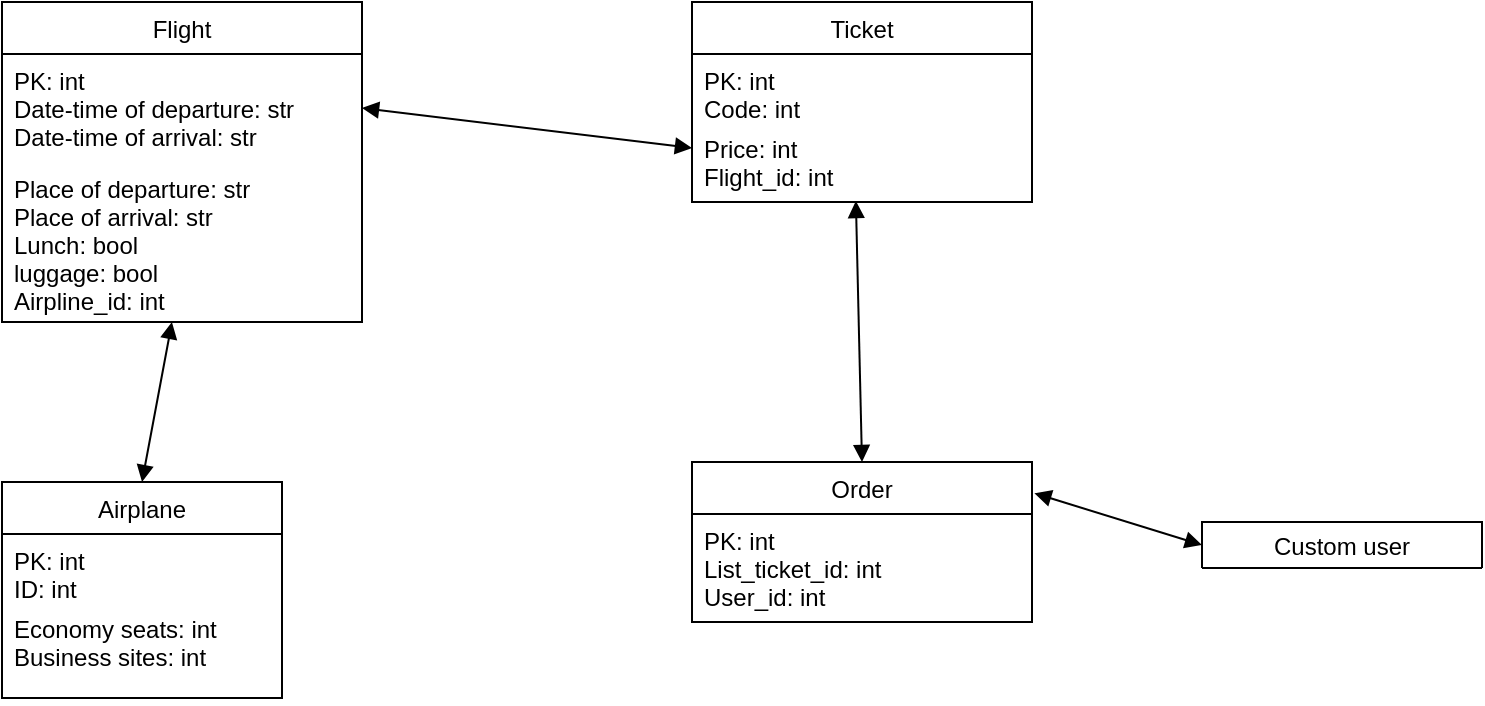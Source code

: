 <mxfile version="20.5.3" type="embed"><diagram id="yxwqODcV9XcFq13wuEIJ" name="Page-1"><mxGraphModel dx="1070" dy="768" grid="1" gridSize="10" guides="1" tooltips="1" connect="1" arrows="1" fold="1" page="1" pageScale="1" pageWidth="850" pageHeight="1100" math="0" shadow="0"><root><mxCell id="0"/><mxCell id="1" parent="0"/><mxCell id="10" value="Custom user" style="swimlane;fontStyle=0;childLayout=stackLayout;horizontal=1;startSize=26;fillColor=none;horizontalStack=0;resizeParent=1;resizeParentMax=0;resizeLast=0;collapsible=1;marginBottom=0;" parent="1" vertex="1"><mxGeometry x="680" y="500" width="140" height="23" as="geometry"/></mxCell><mxCell id="15" value="Ticket" style="swimlane;fontStyle=0;childLayout=stackLayout;horizontal=1;startSize=26;fillColor=none;horizontalStack=0;resizeParent=1;resizeParentMax=0;resizeLast=0;collapsible=1;marginBottom=0;" parent="1" vertex="1"><mxGeometry x="425" y="240" width="170" height="100" as="geometry"/></mxCell><mxCell id="16" value="PK: int&#10;Code: int" style="text;strokeColor=none;fillColor=none;align=left;verticalAlign=top;spacingLeft=4;spacingRight=4;overflow=hidden;rotatable=0;points=[[0,0.5],[1,0.5]];portConstraint=eastwest;" parent="15" vertex="1"><mxGeometry y="26" width="170" height="34" as="geometry"/></mxCell><mxCell id="18" value="Price: int&#10;Flight_id: int" style="text;strokeColor=none;fillColor=none;align=left;verticalAlign=top;spacingLeft=4;spacingRight=4;overflow=hidden;rotatable=0;points=[[0,0.5],[1,0.5]];portConstraint=eastwest;" parent="15" vertex="1"><mxGeometry y="60" width="170" height="40" as="geometry"/></mxCell><mxCell id="23" value="" style="endArrow=block;startArrow=block;endFill=1;startFill=1;html=1;rounded=0;fontFamily=Helvetica;fontSize=12;fontColor=default;entryX=0.5;entryY=0;entryDx=0;entryDy=0;exitX=0.482;exitY=0.988;exitDx=0;exitDy=0;exitPerimeter=0;" parent="1" source="18" target="38" edge="1"><mxGeometry width="160" relative="1" as="geometry"><mxPoint x="630" y="460" as="sourcePoint"/><mxPoint x="509.728" y="490" as="targetPoint"/></mxGeometry></mxCell><mxCell id="24" value="Airplane" style="swimlane;fontStyle=0;childLayout=stackLayout;horizontal=1;startSize=26;fillColor=none;horizontalStack=0;resizeParent=1;resizeParentMax=0;resizeLast=0;collapsible=1;marginBottom=0;fontFamily=Helvetica;fontSize=12;fontColor=default;" parent="1" vertex="1"><mxGeometry x="80" y="480" width="140" height="108" as="geometry"/></mxCell><mxCell id="26" value="PK: int&#10;ID: int" style="text;strokeColor=none;fillColor=none;align=left;verticalAlign=top;spacingLeft=4;spacingRight=4;overflow=hidden;rotatable=0;points=[[0,0.5],[1,0.5]];portConstraint=eastwest;fontFamily=Helvetica;fontSize=12;fontColor=default;" parent="24" vertex="1"><mxGeometry y="26" width="140" height="34" as="geometry"/></mxCell><mxCell id="25" value="Economy seats: int&#10;Business sites: int" style="text;strokeColor=none;fillColor=none;align=left;verticalAlign=top;spacingLeft=4;spacingRight=4;overflow=hidden;rotatable=0;points=[[0,0.5],[1,0.5]];portConstraint=eastwest;fontFamily=Helvetica;fontSize=12;fontColor=default;" parent="24" vertex="1"><mxGeometry y="60" width="140" height="48" as="geometry"/></mxCell><mxCell id="28" value="" style="endArrow=block;startArrow=block;endFill=1;startFill=1;html=1;rounded=0;fontFamily=Helvetica;fontSize=12;fontColor=default;exitX=1;exitY=0.5;exitDx=0;exitDy=0;entryX=0;entryY=0.5;entryDx=0;entryDy=0;" parent="1" source="30" edge="1"><mxGeometry width="160" relative="1" as="geometry"><mxPoint x="350" y="400" as="sourcePoint"/><mxPoint x="425" y="313" as="targetPoint"/></mxGeometry></mxCell><mxCell id="29" value="Flight" style="swimlane;fontStyle=0;childLayout=stackLayout;horizontal=1;startSize=26;fillColor=none;horizontalStack=0;resizeParent=1;resizeParentMax=0;resizeLast=0;collapsible=1;marginBottom=0;fontFamily=Helvetica;fontSize=12;fontColor=default;" parent="1" vertex="1"><mxGeometry x="80" y="240" width="180" height="160" as="geometry"/></mxCell><mxCell id="30" value="PK: int&#10;Date-time of departure: str&#10;Date-time of arrival: str" style="text;strokeColor=none;fillColor=none;align=left;verticalAlign=top;spacingLeft=4;spacingRight=4;overflow=hidden;rotatable=0;points=[[0,0.5],[1,0.5]];portConstraint=eastwest;fontFamily=Helvetica;fontSize=12;fontColor=default;" parent="29" vertex="1"><mxGeometry y="26" width="180" height="54" as="geometry"/></mxCell><mxCell id="31" value="Place of departure: str&#10;Place of arrival: str&#10;Lunch: bool&#10;luggage: bool&#10;Airpline_id: int" style="text;strokeColor=none;fillColor=none;align=left;verticalAlign=top;spacingLeft=4;spacingRight=4;overflow=hidden;rotatable=0;points=[[0,0.5],[1,0.5]];portConstraint=eastwest;fontFamily=Helvetica;fontSize=12;fontColor=default;" parent="29" vertex="1"><mxGeometry y="80" width="180" height="80" as="geometry"/></mxCell><mxCell id="32" value="" style="endArrow=block;startArrow=block;endFill=1;startFill=1;html=1;rounded=0;exitX=0.5;exitY=0;exitDx=0;exitDy=0;entryX=0.472;entryY=1;entryDx=0;entryDy=0;entryPerimeter=0;" parent="1" source="24" edge="1" target="31"><mxGeometry width="160" relative="1" as="geometry"><mxPoint x="340" y="390" as="sourcePoint"/><mxPoint x="150" y="400" as="targetPoint"/></mxGeometry></mxCell><mxCell id="37" value="" style="endArrow=block;startArrow=block;endFill=1;startFill=1;html=1;rounded=0;entryX=0;entryY=0.5;entryDx=0;entryDy=0;exitX=1.007;exitY=-0.192;exitDx=0;exitDy=0;exitPerimeter=0;" parent="1" source="39" target="10" edge="1"><mxGeometry width="160" relative="1" as="geometry"><mxPoint x="580" y="515" as="sourcePoint"/><mxPoint x="500" y="540" as="targetPoint"/></mxGeometry></mxCell><mxCell id="38" value="Order" style="swimlane;fontStyle=0;childLayout=stackLayout;horizontal=1;startSize=26;fillColor=none;horizontalStack=0;resizeParent=1;resizeParentMax=0;resizeLast=0;collapsible=1;marginBottom=0;" parent="1" vertex="1"><mxGeometry x="425" y="470" width="170" height="80" as="geometry"/></mxCell><mxCell id="39" value="PK: int&#10;List_ticket_id: int&#10;User_id: int" style="text;strokeColor=none;fillColor=none;align=left;verticalAlign=top;spacingLeft=4;spacingRight=4;overflow=hidden;rotatable=0;points=[[0,0.5],[1,0.5]];portConstraint=eastwest;" parent="38" vertex="1"><mxGeometry y="26" width="170" height="54" as="geometry"/></mxCell></root></mxGraphModel></diagram></mxfile>
